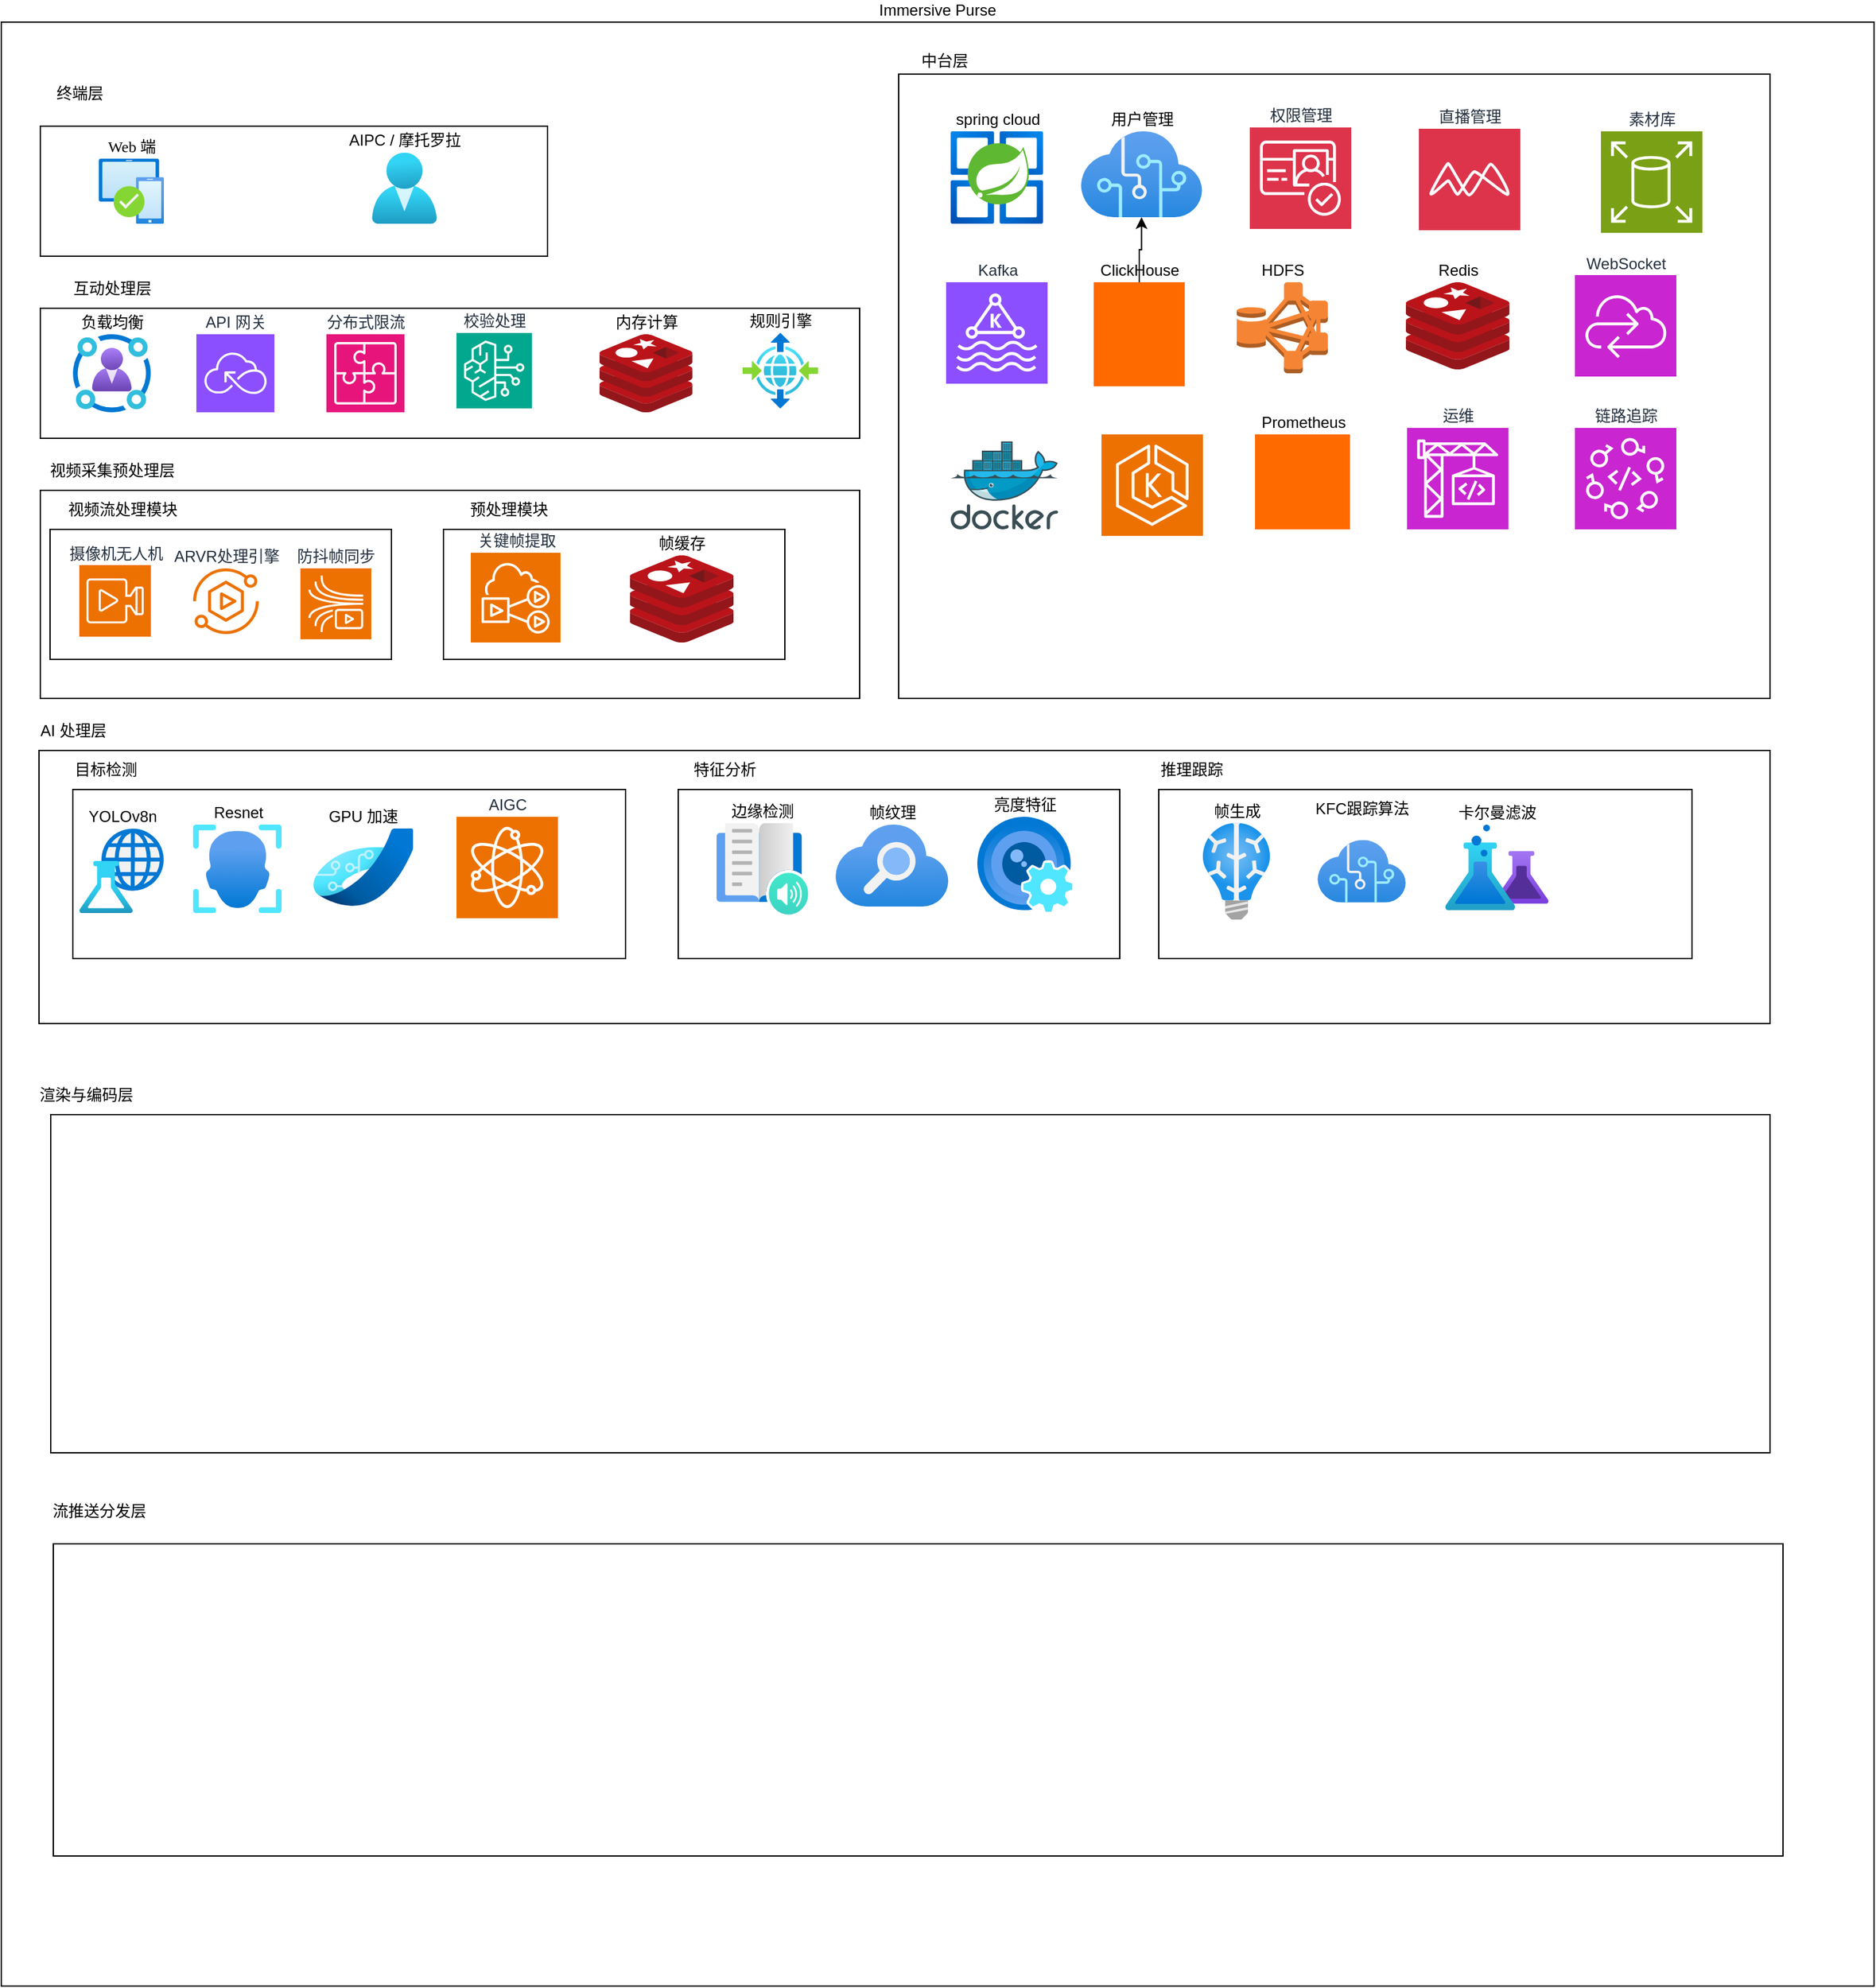 <mxfile version="28.1.0">
  <diagram name="第 1 页" id="NE-edHzUwPoxBoOHvSc3">
    <mxGraphModel dx="1336" dy="845" grid="1" gridSize="10" guides="1" tooltips="1" connect="1" arrows="1" fold="1" page="1" pageScale="1" pageWidth="1900" pageHeight="2000" math="0" shadow="0">
      <root>
        <mxCell id="0" />
        <mxCell id="1" parent="0" />
        <mxCell id="cHqmyvQ1mF95OYPTwL9b-1" value="" style="rounded=0;whiteSpace=wrap;html=1;" vertex="1" parent="1">
          <mxGeometry x="770" y="110" width="180" height="80" as="geometry" />
        </mxCell>
        <mxCell id="cHqmyvQ1mF95OYPTwL9b-2" value="Immersive Purse" style="rounded=0;whiteSpace=wrap;html=1;labelPosition=center;verticalLabelPosition=top;align=center;verticalAlign=bottom;" vertex="1" parent="1">
          <mxGeometry x="40" y="40" width="1440" height="1510" as="geometry" />
        </mxCell>
        <mxCell id="cHqmyvQ1mF95OYPTwL9b-3" value="" style="rounded=0;whiteSpace=wrap;html=1;labelPosition=left;verticalLabelPosition=top;align=right;verticalAlign=bottom;" vertex="1" parent="1">
          <mxGeometry x="70" y="120" width="390" height="100" as="geometry" />
        </mxCell>
        <mxCell id="cHqmyvQ1mF95OYPTwL9b-4" value="Web 端" style="image;aspect=fixed;html=1;points=[];align=center;fontSize=12;image=img/lib/azure2/identity/Multi_Factor_Authentication.svg;fontFamily=Georgia;labelPosition=center;verticalLabelPosition=top;verticalAlign=bottom;" vertex="1" parent="1">
          <mxGeometry x="115" y="145" width="50" height="50" as="geometry" />
        </mxCell>
        <mxCell id="cHqmyvQ1mF95OYPTwL9b-5" value="终端层" style="text;html=1;align=center;verticalAlign=middle;resizable=0;points=[];autosize=1;strokeColor=none;fillColor=none;" vertex="1" parent="1">
          <mxGeometry x="70" y="80" width="60" height="30" as="geometry" />
        </mxCell>
        <mxCell id="cHqmyvQ1mF95OYPTwL9b-6" style="edgeStyle=orthogonalEdgeStyle;rounded=0;orthogonalLoop=1;jettySize=auto;html=1;exitX=0.5;exitY=1;exitDx=0;exitDy=0;" edge="1" parent="1" source="cHqmyvQ1mF95OYPTwL9b-3" target="cHqmyvQ1mF95OYPTwL9b-3">
          <mxGeometry relative="1" as="geometry" />
        </mxCell>
        <mxCell id="cHqmyvQ1mF95OYPTwL9b-7" value="AIPC / 摩托罗拉" style="image;aspect=fixed;html=1;points=[];align=center;fontSize=12;image=img/lib/azure2/identity/Users.svg;labelPosition=center;verticalLabelPosition=top;verticalAlign=bottom;" vertex="1" parent="1">
          <mxGeometry x="325" y="140.32" width="50" height="54.68" as="geometry" />
        </mxCell>
        <mxCell id="cHqmyvQ1mF95OYPTwL9b-8" value="" style="rounded=0;whiteSpace=wrap;html=1;labelPosition=left;verticalLabelPosition=top;align=right;verticalAlign=bottom;" vertex="1" parent="1">
          <mxGeometry x="70" y="260" width="630" height="100" as="geometry" />
        </mxCell>
        <mxCell id="cHqmyvQ1mF95OYPTwL9b-9" value="互动处理层" style="text;html=1;align=center;verticalAlign=middle;resizable=0;points=[];autosize=1;strokeColor=none;fillColor=none;" vertex="1" parent="1">
          <mxGeometry x="85" y="230" width="80" height="30" as="geometry" />
        </mxCell>
        <mxCell id="cHqmyvQ1mF95OYPTwL9b-10" value="API 网关" style="sketch=0;points=[[0,0,0],[0.25,0,0],[0.5,0,0],[0.75,0,0],[1,0,0],[0,1,0],[0.25,1,0],[0.5,1,0],[0.75,1,0],[1,1,0],[0,0.25,0],[0,0.5,0],[0,0.75,0],[1,0.25,0],[1,0.5,0],[1,0.75,0]];outlineConnect=0;fontColor=#232F3E;fillColor=#8C4FFF;strokeColor=#ffffff;dashed=0;verticalLabelPosition=top;verticalAlign=bottom;align=center;html=1;fontSize=12;fontStyle=0;aspect=fixed;shape=mxgraph.aws4.resourceIcon;resIcon=mxgraph.aws4.serverless;labelPosition=center;" vertex="1" parent="1">
          <mxGeometry x="190" y="280" width="60" height="60" as="geometry" />
        </mxCell>
        <mxCell id="cHqmyvQ1mF95OYPTwL9b-11" value="负载均衡" style="image;aspect=fixed;html=1;points=[];align=center;fontSize=12;image=img/lib/azure2/identity/Identity_Governance.svg;labelPosition=center;verticalLabelPosition=top;verticalAlign=bottom;" vertex="1" parent="1">
          <mxGeometry x="95" y="280" width="60" height="60" as="geometry" />
        </mxCell>
        <mxCell id="cHqmyvQ1mF95OYPTwL9b-12" value="分布式限流" style="sketch=0;points=[[0,0,0],[0.25,0,0],[0.5,0,0],[0.75,0,0],[1,0,0],[0,1,0],[0.25,1,0],[0.5,1,0],[0.75,1,0],[1,1,0],[0,0.25,0],[0,0.5,0],[0,0.75,0],[1,0.25,0],[1,0.5,0],[1,0.75,0]];outlineConnect=0;fontColor=#232F3E;fillColor=#E7157B;strokeColor=#ffffff;dashed=0;verticalLabelPosition=top;verticalAlign=bottom;align=center;html=1;fontSize=12;fontStyle=0;aspect=fixed;shape=mxgraph.aws4.resourceIcon;resIcon=mxgraph.aws4.application_integration;labelPosition=center;" vertex="1" parent="1">
          <mxGeometry x="290" y="280" width="60" height="60" as="geometry" />
        </mxCell>
        <mxCell id="cHqmyvQ1mF95OYPTwL9b-13" value="校验处理" style="sketch=0;points=[[0,0,0],[0.25,0,0],[0.5,0,0],[0.75,0,0],[1,0,0],[0,1,0],[0.25,1,0],[0.5,1,0],[0.75,1,0],[1,1,0],[0,0.25,0],[0,0.5,0],[0,0.75,0],[1,0.25,0],[1,0.5,0],[1,0.75,0]];outlineConnect=0;fontColor=#232F3E;fillColor=#01A88D;strokeColor=#ffffff;dashed=0;verticalLabelPosition=top;verticalAlign=bottom;align=center;html=1;fontSize=12;fontStyle=0;aspect=fixed;shape=mxgraph.aws4.resourceIcon;resIcon=mxgraph.aws4.bedrock;labelPosition=center;" vertex="1" parent="1">
          <mxGeometry x="390" y="279" width="58" height="58" as="geometry" />
        </mxCell>
        <mxCell id="cHqmyvQ1mF95OYPTwL9b-14" value="内存计算" style="image;sketch=0;aspect=fixed;html=1;points=[];align=center;fontSize=12;image=img/lib/mscae/Cache_Redis_Product.svg;labelPosition=center;verticalLabelPosition=top;verticalAlign=bottom;" vertex="1" parent="1">
          <mxGeometry x="500" y="280" width="71.43" height="60" as="geometry" />
        </mxCell>
        <mxCell id="cHqmyvQ1mF95OYPTwL9b-15" value="规则引擎" style="image;aspect=fixed;html=1;points=[];align=center;fontSize=12;image=img/lib/azure2/networking/Azure_Communications_Gateway.svg;labelPosition=center;verticalLabelPosition=top;verticalAlign=bottom;" vertex="1" parent="1">
          <mxGeometry x="610" y="279" width="58" height="58" as="geometry" />
        </mxCell>
        <mxCell id="cHqmyvQ1mF95OYPTwL9b-16" value="&lt;span style=&quot;color: rgba(0, 0, 0, 0); font-family: monospace; font-size: 0px; text-align: start; text-wrap-mode: nowrap;&quot;&gt;%3CmxGraphModel%3E%3Croot%3E%3CmxCell%20id%3D%220%22%2F%3E%3CmxCell%20id%3D%221%22%20parent%3D%220%22%2F%3E%3CmxCell%20id%3D%222%22%20value%3D%22%22%20style%3D%22rounded%3D0%3BwhiteSpace%3Dwrap%3Bhtml%3D1%3B%22%20vertex%3D%221%22%20parent%3D%221%22%3E%3CmxGeometry%20x%3D%22147.5%22%20y%3D%22980%22%20width%3D%22262.5%22%20height%3D%22100%22%20as%3D%22geometry%22%2F%3E%3C%2FmxCell%3E%3C%2Froot%3E%3C%2FmxGraphModel%3E&lt;/span&gt;" style="rounded=0;whiteSpace=wrap;html=1;labelPosition=center;verticalLabelPosition=top;align=center;verticalAlign=bottom;" vertex="1" parent="1">
          <mxGeometry x="70" y="400" width="630" height="160" as="geometry" />
        </mxCell>
        <mxCell id="cHqmyvQ1mF95OYPTwL9b-17" value="视频采集预处理层" style="text;html=1;align=center;verticalAlign=middle;resizable=0;points=[];autosize=1;strokeColor=none;fillColor=none;" vertex="1" parent="1">
          <mxGeometry x="65" y="370" width="120" height="30" as="geometry" />
        </mxCell>
        <mxCell id="cHqmyvQ1mF95OYPTwL9b-18" value="" style="rounded=0;whiteSpace=wrap;html=1;" vertex="1" parent="1">
          <mxGeometry x="77.5" y="430" width="262.5" height="100" as="geometry" />
        </mxCell>
        <mxCell id="cHqmyvQ1mF95OYPTwL9b-19" value="摄像机无人机" style="sketch=0;points=[[0,0,0],[0.25,0,0],[0.5,0,0],[0.75,0,0],[1,0,0],[0,1,0],[0.25,1,0],[0.5,1,0],[0.75,1,0],[1,1,0],[0,0.25,0],[0,0.5,0],[0,0.75,0],[1,0.25,0],[1,0.5,0],[1,0.75,0]];outlineConnect=0;fontColor=#232F3E;fillColor=#ED7100;strokeColor=#ffffff;dashed=0;verticalLabelPosition=top;verticalAlign=bottom;align=center;html=1;fontSize=12;fontStyle=0;aspect=fixed;shape=mxgraph.aws4.resourceIcon;resIcon=mxgraph.aws4.media_services;labelPosition=center;" vertex="1" parent="1">
          <mxGeometry x="100" y="457.5" width="55" height="55" as="geometry" />
        </mxCell>
        <mxCell id="cHqmyvQ1mF95OYPTwL9b-20" value="ARVR处理引擎" style="sketch=0;outlineConnect=0;fontColor=#232F3E;gradientColor=none;fillColor=#ED7100;strokeColor=none;dashed=0;verticalLabelPosition=top;verticalAlign=bottom;align=center;html=1;fontSize=12;fontStyle=0;aspect=fixed;pointerEvents=1;shape=mxgraph.aws4.cloud_digital_interface;labelPosition=center;" vertex="1" parent="1">
          <mxGeometry x="187.5" y="460" width="50.5" height="50.5" as="geometry" />
        </mxCell>
        <mxCell id="cHqmyvQ1mF95OYPTwL9b-21" value="防抖帧同步" style="sketch=0;points=[[0,0,0],[0.25,0,0],[0.5,0,0],[0.75,0,0],[1,0,0],[0,1,0],[0.25,1,0],[0.5,1,0],[0.75,1,0],[1,1,0],[0,0.25,0],[0,0.5,0],[0,0.75,0],[1,0.25,0],[1,0.5,0],[1,0.75,0]];outlineConnect=0;fontColor=#232F3E;fillColor=#ED7100;strokeColor=#ffffff;dashed=0;verticalLabelPosition=top;verticalAlign=bottom;align=center;html=1;fontSize=12;fontStyle=0;aspect=fixed;shape=mxgraph.aws4.resourceIcon;resIcon=mxgraph.aws4.kinesis_video_streams;labelPosition=center;" vertex="1" parent="1">
          <mxGeometry x="270" y="460" width="54.5" height="54.5" as="geometry" />
        </mxCell>
        <mxCell id="cHqmyvQ1mF95OYPTwL9b-22" value="视频流处理模块" style="text;html=1;align=center;verticalAlign=middle;resizable=0;points=[];autosize=1;strokeColor=none;fillColor=none;" vertex="1" parent="1">
          <mxGeometry x="77.5" y="400" width="110" height="30" as="geometry" />
        </mxCell>
        <mxCell id="cHqmyvQ1mF95OYPTwL9b-23" value="" style="rounded=0;whiteSpace=wrap;html=1;" vertex="1" parent="1">
          <mxGeometry x="380" y="430" width="262.5" height="100" as="geometry" />
        </mxCell>
        <mxCell id="cHqmyvQ1mF95OYPTwL9b-24" value="预处理模块" style="text;html=1;align=center;verticalAlign=middle;resizable=0;points=[];autosize=1;strokeColor=none;fillColor=none;" vertex="1" parent="1">
          <mxGeometry x="390" y="400" width="80" height="30" as="geometry" />
        </mxCell>
        <mxCell id="cHqmyvQ1mF95OYPTwL9b-25" value="帧缓存" style="image;sketch=0;aspect=fixed;html=1;points=[];align=center;fontSize=12;image=img/lib/mscae/Cache_Redis_Product.svg;labelPosition=center;verticalLabelPosition=top;verticalAlign=bottom;" vertex="1" parent="1">
          <mxGeometry x="523.28" y="450" width="79.76" height="67" as="geometry" />
        </mxCell>
        <mxCell id="cHqmyvQ1mF95OYPTwL9b-26" value="关键帧提取" style="sketch=0;points=[[0,0,0],[0.25,0,0],[0.5,0,0],[0.75,0,0],[1,0,0],[0,1,0],[0.25,1,0],[0.5,1,0],[0.75,1,0],[1,1,0],[0,0.25,0],[0,0.5,0],[0,0.75,0],[1,0.25,0],[1,0.5,0],[1,0.75,0]];outlineConnect=0;fontColor=#232F3E;fillColor=#ED7100;strokeColor=#ffffff;dashed=0;verticalLabelPosition=top;verticalAlign=bottom;align=center;html=1;fontSize=12;fontStyle=0;aspect=fixed;shape=mxgraph.aws4.resourceIcon;resIcon=mxgraph.aws4.elastic_transcoder;labelPosition=center;" vertex="1" parent="1">
          <mxGeometry x="401" y="448" width="69" height="69" as="geometry" />
        </mxCell>
        <mxCell id="cHqmyvQ1mF95OYPTwL9b-27" value="" style="rounded=0;whiteSpace=wrap;html=1;" vertex="1" parent="1">
          <mxGeometry x="69" y="600" width="1331" height="210" as="geometry" />
        </mxCell>
        <mxCell id="cHqmyvQ1mF95OYPTwL9b-28" value="AI 处理层" style="text;html=1;align=center;verticalAlign=middle;resizable=0;points=[];autosize=1;strokeColor=none;fillColor=none;" vertex="1" parent="1">
          <mxGeometry x="60" y="570" width="70" height="30" as="geometry" />
        </mxCell>
        <mxCell id="cHqmyvQ1mF95OYPTwL9b-29" value="" style="rounded=0;whiteSpace=wrap;html=1;" vertex="1" parent="1">
          <mxGeometry x="95" y="630" width="425" height="130" as="geometry" />
        </mxCell>
        <mxCell id="cHqmyvQ1mF95OYPTwL9b-30" value="YOLOv8n" style="image;aspect=fixed;html=1;points=[];align=center;fontSize=12;image=img/lib/azure2/ai_machine_learning/Machine_Learning_Studio_Classic_Web_Services.svg;labelPosition=center;verticalLabelPosition=top;verticalAlign=bottom;" vertex="1" parent="1">
          <mxGeometry x="100" y="660" width="65" height="65" as="geometry" />
        </mxCell>
        <mxCell id="cHqmyvQ1mF95OYPTwL9b-31" value="Resnet" style="image;aspect=fixed;html=1;points=[];align=center;fontSize=12;image=img/lib/azure2/ai_machine_learning/Face_APIs.svg;labelPosition=center;verticalLabelPosition=top;verticalAlign=bottom;" vertex="1" parent="1">
          <mxGeometry x="187.5" y="657" width="68" height="68" as="geometry" />
        </mxCell>
        <mxCell id="cHqmyvQ1mF95OYPTwL9b-32" value="GPU 加速" style="image;aspect=fixed;html=1;points=[];align=center;fontSize=12;image=img/lib/azure2/ai_machine_learning/Azure_Applied_AI.svg;labelPosition=center;verticalLabelPosition=top;verticalAlign=bottom;" vertex="1" parent="1">
          <mxGeometry x="279.46" y="660" width="77.77" height="59.47" as="geometry" />
        </mxCell>
        <mxCell id="cHqmyvQ1mF95OYPTwL9b-33" value="目标检测" style="text;html=1;align=center;verticalAlign=middle;resizable=0;points=[];autosize=1;strokeColor=none;fillColor=none;" vertex="1" parent="1">
          <mxGeometry x="85" y="600" width="70" height="30" as="geometry" />
        </mxCell>
        <mxCell id="cHqmyvQ1mF95OYPTwL9b-34" value="" style="rounded=0;whiteSpace=wrap;html=1;" vertex="1" parent="1">
          <mxGeometry x="560.5" y="630" width="339.5" height="130" as="geometry" />
        </mxCell>
        <mxCell id="cHqmyvQ1mF95OYPTwL9b-35" value="特征分析" style="text;html=1;align=center;verticalAlign=middle;resizable=0;points=[];autosize=1;strokeColor=none;fillColor=none;" vertex="1" parent="1">
          <mxGeometry x="560.5" y="600" width="70" height="30" as="geometry" />
        </mxCell>
        <mxCell id="cHqmyvQ1mF95OYPTwL9b-36" value="帧纹理" style="image;aspect=fixed;html=1;points=[];align=center;fontSize=12;image=img/lib/azure2/app_services/Search_Services.svg;labelPosition=center;verticalLabelPosition=top;verticalAlign=bottom;" vertex="1" parent="1">
          <mxGeometry x="681.25" y="657" width="87.21" height="63" as="geometry" />
        </mxCell>
        <mxCell id="cHqmyvQ1mF95OYPTwL9b-37" value="亮度特征" style="image;aspect=fixed;html=1;points=[];align=center;fontSize=12;image=img/lib/azure2/ai_machine_learning/Custom_Vision.svg;labelPosition=center;verticalLabelPosition=top;verticalAlign=bottom;" vertex="1" parent="1">
          <mxGeometry x="790.5" y="651" width="73" height="73" as="geometry" />
        </mxCell>
        <mxCell id="cHqmyvQ1mF95OYPTwL9b-38" value="边缘检测" style="image;aspect=fixed;html=1;points=[];align=center;fontSize=12;image=img/lib/azure2/ai_machine_learning/Immersive_Readers.svg;labelPosition=center;verticalLabelPosition=top;verticalAlign=bottom;" vertex="1" parent="1">
          <mxGeometry x="590" y="655.78" width="70.44" height="70.44" as="geometry" />
        </mxCell>
        <mxCell id="cHqmyvQ1mF95OYPTwL9b-39" value="" style="rounded=0;whiteSpace=wrap;html=1;" vertex="1" parent="1">
          <mxGeometry x="730" y="80" width="670" height="480" as="geometry" />
        </mxCell>
        <mxCell id="cHqmyvQ1mF95OYPTwL9b-40" value="中台层" style="text;html=1;align=center;verticalAlign=middle;resizable=0;points=[];autosize=1;strokeColor=none;fillColor=none;" vertex="1" parent="1">
          <mxGeometry x="735" y="55" width="60" height="30" as="geometry" />
        </mxCell>
        <mxCell id="cHqmyvQ1mF95OYPTwL9b-41" value="spring cloud" style="image;aspect=fixed;html=1;points=[];align=center;fontSize=12;image=img/lib/azure2/compute/Azure_Spring_Cloud.svg;labelPosition=center;verticalLabelPosition=top;verticalAlign=bottom;" vertex="1" parent="1">
          <mxGeometry x="770" y="124" width="71" height="71" as="geometry" />
        </mxCell>
        <mxCell id="cHqmyvQ1mF95OYPTwL9b-42" value="用户管理" style="image;aspect=fixed;html=1;points=[];align=center;fontSize=12;image=img/lib/azure2/ai_machine_learning/Cognitive_Services.svg;labelPosition=center;verticalLabelPosition=top;verticalAlign=bottom;" vertex="1" parent="1">
          <mxGeometry x="870" y="124" width="93.5" height="66" as="geometry" />
        </mxCell>
        <mxCell id="cHqmyvQ1mF95OYPTwL9b-43" value="素材库" style="sketch=0;points=[[0,0,0],[0.25,0,0],[0.5,0,0],[0.75,0,0],[1,0,0],[0,1,0],[0.25,1,0],[0.5,1,0],[0.75,1,0],[1,1,0],[0,0.25,0],[0,0.5,0],[0,0.75,0],[1,0.25,0],[1,0.5,0],[1,0.75,0]];outlineConnect=0;fontColor=#232F3E;fillColor=#7AA116;strokeColor=#ffffff;dashed=0;verticalLabelPosition=top;verticalAlign=bottom;align=center;html=1;fontSize=12;fontStyle=0;aspect=fixed;shape=mxgraph.aws4.resourceIcon;resIcon=mxgraph.aws4.elastic_block_store;labelPosition=center;" vertex="1" parent="1">
          <mxGeometry x="1270" y="124" width="78" height="78" as="geometry" />
        </mxCell>
        <mxCell id="cHqmyvQ1mF95OYPTwL9b-44" value="权限管理" style="sketch=0;points=[[0,0,0],[0.25,0,0],[0.5,0,0],[0.75,0,0],[1,0,0],[0,1,0],[0.25,1,0],[0.5,1,0],[0.75,1,0],[1,1,0],[0,0.25,0],[0,0.5,0],[0,0.75,0],[1,0.25,0],[1,0.5,0],[1,0.75,0]];outlineConnect=0;fontColor=#232F3E;fillColor=#DD344C;strokeColor=#ffffff;dashed=0;verticalLabelPosition=top;verticalAlign=bottom;align=center;html=1;fontSize=12;fontStyle=0;aspect=fixed;shape=mxgraph.aws4.resourceIcon;resIcon=mxgraph.aws4.cognito;labelPosition=center;" vertex="1" parent="1">
          <mxGeometry x="1000" y="121" width="78" height="78" as="geometry" />
        </mxCell>
        <mxCell id="cHqmyvQ1mF95OYPTwL9b-45" value="直播管理" style="sketch=0;points=[[0,0,0],[0.25,0,0],[0.5,0,0],[0.75,0,0],[1,0,0],[0,1,0],[0.25,1,0],[0.5,1,0],[0.75,1,0],[1,1,0],[0,0.25,0],[0,0.5,0],[0,0.75,0],[1,0.25,0],[1,0.5,0],[1,0.75,0]];outlineConnect=0;fontColor=#232F3E;fillColor=#DD344C;strokeColor=#ffffff;dashed=0;verticalLabelPosition=top;verticalAlign=bottom;align=center;html=1;fontSize=12;fontStyle=0;aspect=fixed;shape=mxgraph.aws4.resourceIcon;resIcon=mxgraph.aws4.macie;labelPosition=center;" vertex="1" parent="1">
          <mxGeometry x="1130" y="122" width="78" height="78" as="geometry" />
        </mxCell>
        <mxCell id="cHqmyvQ1mF95OYPTwL9b-46" value="Kafka" style="sketch=0;points=[[0,0,0],[0.25,0,0],[0.5,0,0],[0.75,0,0],[1,0,0],[0,1,0],[0.25,1,0],[0.5,1,0],[0.75,1,0],[1,1,0],[0,0.25,0],[0,0.5,0],[0,0.75,0],[1,0.25,0],[1,0.5,0],[1,0.75,0]];outlineConnect=0;fontColor=#232F3E;fillColor=#8C4FFF;strokeColor=#ffffff;dashed=0;verticalLabelPosition=top;verticalAlign=bottom;align=center;html=1;fontSize=12;fontStyle=0;aspect=fixed;shape=mxgraph.aws4.resourceIcon;resIcon=mxgraph.aws4.managed_streaming_for_kafka;labelPosition=center;" vertex="1" parent="1">
          <mxGeometry x="766.5" y="240" width="78" height="78" as="geometry" />
        </mxCell>
        <mxCell id="cHqmyvQ1mF95OYPTwL9b-47" value="" style="edgeStyle=orthogonalEdgeStyle;rounded=0;orthogonalLoop=1;jettySize=auto;html=1;" edge="1" parent="1" source="cHqmyvQ1mF95OYPTwL9b-48" target="cHqmyvQ1mF95OYPTwL9b-42">
          <mxGeometry relative="1" as="geometry" />
        </mxCell>
        <mxCell id="cHqmyvQ1mF95OYPTwL9b-48" value="ClickHouse" style="points=[];aspect=fixed;html=1;align=center;shadow=0;dashed=0;fillColor=#FF6A00;strokeColor=none;shape=mxgraph.alibaba_cloud.clickhouse;labelPosition=center;verticalLabelPosition=top;verticalAlign=bottom;" vertex="1" parent="1">
          <mxGeometry x="880" y="240" width="69.95" height="80" as="geometry" />
        </mxCell>
        <mxCell id="cHqmyvQ1mF95OYPTwL9b-49" value="HDFS" style="outlineConnect=0;dashed=0;verticalLabelPosition=top;verticalAlign=bottom;align=center;html=1;shape=mxgraph.aws3.hdfs_cluster;fillColor=#F58534;gradientColor=none;labelPosition=center;" vertex="1" parent="1">
          <mxGeometry x="990" y="240" width="70" height="70" as="geometry" />
        </mxCell>
        <mxCell id="cHqmyvQ1mF95OYPTwL9b-50" value="Redis" style="image;sketch=0;aspect=fixed;html=1;points=[];align=center;fontSize=12;image=img/lib/mscae/Cache_Redis_Product.svg;labelPosition=center;verticalLabelPosition=top;verticalAlign=bottom;" vertex="1" parent="1">
          <mxGeometry x="1120" y="240" width="79.76" height="67" as="geometry" />
        </mxCell>
        <mxCell id="cHqmyvQ1mF95OYPTwL9b-51" value="WebSocket" style="sketch=0;points=[[0,0,0],[0.25,0,0],[0.5,0,0],[0.75,0,0],[1,0,0],[0,1,0],[0.25,1,0],[0.5,1,0],[0.75,1,0],[1,1,0],[0,0.25,0],[0,0.5,0],[0,0.75,0],[1,0.25,0],[1,0.5,0],[1,0.75,0]];outlineConnect=0;fontColor=#232F3E;fillColor=#C925D1;strokeColor=#ffffff;dashed=0;verticalLabelPosition=top;verticalAlign=bottom;align=center;html=1;fontSize=12;fontStyle=0;aspect=fixed;shape=mxgraph.aws4.resourceIcon;resIcon=mxgraph.aws4.cloud_control_api;labelPosition=center;" vertex="1" parent="1">
          <mxGeometry x="1250" y="234.5" width="78" height="78" as="geometry" />
        </mxCell>
        <mxCell id="cHqmyvQ1mF95OYPTwL9b-52" value="运维" style="sketch=0;points=[[0,0,0],[0.25,0,0],[0.5,0,0],[0.75,0,0],[1,0,0],[0,1,0],[0.25,1,0],[0.5,1,0],[0.75,1,0],[1,1,0],[0,0.25,0],[0,0.5,0],[0,0.75,0],[1,0.25,0],[1,0.5,0],[1,0.75,0]];outlineConnect=0;fontColor=#232F3E;fillColor=#C925D1;strokeColor=#ffffff;dashed=0;verticalLabelPosition=top;verticalAlign=bottom;align=center;html=1;fontSize=12;fontStyle=0;aspect=fixed;shape=mxgraph.aws4.resourceIcon;resIcon=mxgraph.aws4.codebuild;labelPosition=center;" vertex="1" parent="1">
          <mxGeometry x="1120.88" y="352" width="78" height="78" as="geometry" />
        </mxCell>
        <mxCell id="cHqmyvQ1mF95OYPTwL9b-53" value="链路追踪" style="sketch=0;points=[[0,0,0],[0.25,0,0],[0.5,0,0],[0.75,0,0],[1,0,0],[0,1,0],[0.25,1,0],[0.5,1,0],[0.75,1,0],[1,1,0],[0,0.25,0],[0,0.5,0],[0,0.75,0],[1,0.25,0],[1,0.5,0],[1,0.75,0]];outlineConnect=0;fontColor=#232F3E;fillColor=#C925D1;strokeColor=#ffffff;dashed=0;verticalLabelPosition=top;verticalAlign=bottom;align=center;html=1;fontSize=12;fontStyle=0;aspect=fixed;shape=mxgraph.aws4.resourceIcon;resIcon=mxgraph.aws4.codestar;labelPosition=center;" vertex="1" parent="1">
          <mxGeometry x="1250" y="352" width="78" height="78" as="geometry" />
        </mxCell>
        <mxCell id="cHqmyvQ1mF95OYPTwL9b-54" value="" style="image;sketch=0;aspect=fixed;html=1;points=[];align=center;fontSize=12;image=img/lib/mscae/Docker.svg;" vertex="1" parent="1">
          <mxGeometry x="770" y="362.3" width="82.56" height="67.7" as="geometry" />
        </mxCell>
        <mxCell id="cHqmyvQ1mF95OYPTwL9b-55" value="" style="sketch=0;points=[[0,0,0],[0.25,0,0],[0.5,0,0],[0.75,0,0],[1,0,0],[0,1,0],[0.25,1,0],[0.5,1,0],[0.75,1,0],[1,1,0],[0,0.25,0],[0,0.5,0],[0,0.75,0],[1,0.25,0],[1,0.5,0],[1,0.75,0]];outlineConnect=0;fontColor=#232F3E;fillColor=#ED7100;strokeColor=#ffffff;dashed=0;verticalLabelPosition=bottom;verticalAlign=top;align=center;html=1;fontSize=12;fontStyle=0;aspect=fixed;shape=mxgraph.aws4.resourceIcon;resIcon=mxgraph.aws4.eks;" vertex="1" parent="1">
          <mxGeometry x="886" y="357" width="78" height="78" as="geometry" />
        </mxCell>
        <mxCell id="cHqmyvQ1mF95OYPTwL9b-56" value="AIGC" style="sketch=0;points=[[0,0,0],[0.25,0,0],[0.5,0,0],[0.75,0,0],[1,0,0],[0,1,0],[0.25,1,0],[0.5,1,0],[0.75,1,0],[1,1,0],[0,0.25,0],[0,0.5,0],[0,0.75,0],[1,0.25,0],[1,0.5,0],[1,0.75,0]];outlineConnect=0;fontColor=#232F3E;fillColor=#ED7100;strokeColor=#ffffff;dashed=0;verticalLabelPosition=top;verticalAlign=bottom;align=center;html=1;fontSize=12;fontStyle=0;aspect=fixed;shape=mxgraph.aws4.resourceIcon;resIcon=mxgraph.aws4.quantum_technologies;labelPosition=center;" vertex="1" parent="1">
          <mxGeometry x="390" y="651" width="78" height="78" as="geometry" />
        </mxCell>
        <mxCell id="cHqmyvQ1mF95OYPTwL9b-57" value="" style="rounded=0;whiteSpace=wrap;html=1;" vertex="1" parent="1">
          <mxGeometry x="930" y="630" width="410" height="130" as="geometry" />
        </mxCell>
        <mxCell id="cHqmyvQ1mF95OYPTwL9b-58" value="推理跟踪" style="text;html=1;align=center;verticalAlign=middle;resizable=0;points=[];autosize=1;strokeColor=none;fillColor=none;" vertex="1" parent="1">
          <mxGeometry x="920" y="600" width="70" height="30" as="geometry" />
        </mxCell>
        <mxCell id="cHqmyvQ1mF95OYPTwL9b-59" value="帧生成" style="image;aspect=fixed;html=1;points=[];align=center;fontSize=12;image=img/lib/azure2/ai_machine_learning/Batch_AI.svg;labelPosition=center;verticalLabelPosition=top;verticalAlign=bottom;" vertex="1" parent="1">
          <mxGeometry x="963.5" y="655.78" width="52.39" height="74.22" as="geometry" />
        </mxCell>
        <mxCell id="cHqmyvQ1mF95OYPTwL9b-60" value="卡尔曼滤波" style="image;aspect=fixed;html=1;points=[];align=center;fontSize=12;image=img/lib/azure2/ai_machine_learning/Azure_Experimentation_Studio.svg;labelPosition=center;verticalLabelPosition=top;verticalAlign=bottom;" vertex="1" parent="1">
          <mxGeometry x="1150" y="657" width="80" height="65.88" as="geometry" />
        </mxCell>
        <mxCell id="cHqmyvQ1mF95OYPTwL9b-61" value="KFC跟踪算法&lt;br&gt;&lt;div&gt;&lt;br&gt;&lt;/div&gt;" style="image;aspect=fixed;html=1;points=[];align=center;fontSize=12;image=img/lib/azure2/ai_machine_learning/Cognitive_Services.svg;labelPosition=center;verticalLabelPosition=top;verticalAlign=bottom;" vertex="1" parent="1">
          <mxGeometry x="1052" y="668.89" width="68" height="48" as="geometry" />
        </mxCell>
        <mxCell id="cHqmyvQ1mF95OYPTwL9b-62" value="Prometheus" style="points=[];aspect=fixed;html=1;align=center;shadow=0;dashed=0;fillColor=#FF6A00;strokeColor=none;shape=mxgraph.alibaba_cloud.prometheus;labelPosition=center;verticalLabelPosition=top;verticalAlign=bottom;" vertex="1" parent="1">
          <mxGeometry x="1004" y="357" width="73" height="73" as="geometry" />
        </mxCell>
        <mxCell id="cHqmyvQ1mF95OYPTwL9b-63" value="" style="rounded=0;whiteSpace=wrap;html=1;" vertex="1" parent="1">
          <mxGeometry x="78" y="880" width="1322" height="260" as="geometry" />
        </mxCell>
        <mxCell id="cHqmyvQ1mF95OYPTwL9b-64" value="渲染与编码层" style="text;html=1;align=center;verticalAlign=middle;resizable=0;points=[];autosize=1;strokeColor=none;fillColor=none;" vertex="1" parent="1">
          <mxGeometry x="55" y="850" width="100" height="30" as="geometry" />
        </mxCell>
        <mxCell id="cHqmyvQ1mF95OYPTwL9b-65" value="" style="rounded=0;whiteSpace=wrap;html=1;" vertex="1" parent="1">
          <mxGeometry x="80" y="1210" width="1330" height="240" as="geometry" />
        </mxCell>
        <mxCell id="cHqmyvQ1mF95OYPTwL9b-66" value="流推送分发层" style="text;html=1;align=center;verticalAlign=middle;resizable=0;points=[];autosize=1;strokeColor=none;fillColor=none;" vertex="1" parent="1">
          <mxGeometry x="65" y="1170" width="100" height="30" as="geometry" />
        </mxCell>
      </root>
    </mxGraphModel>
  </diagram>
</mxfile>
